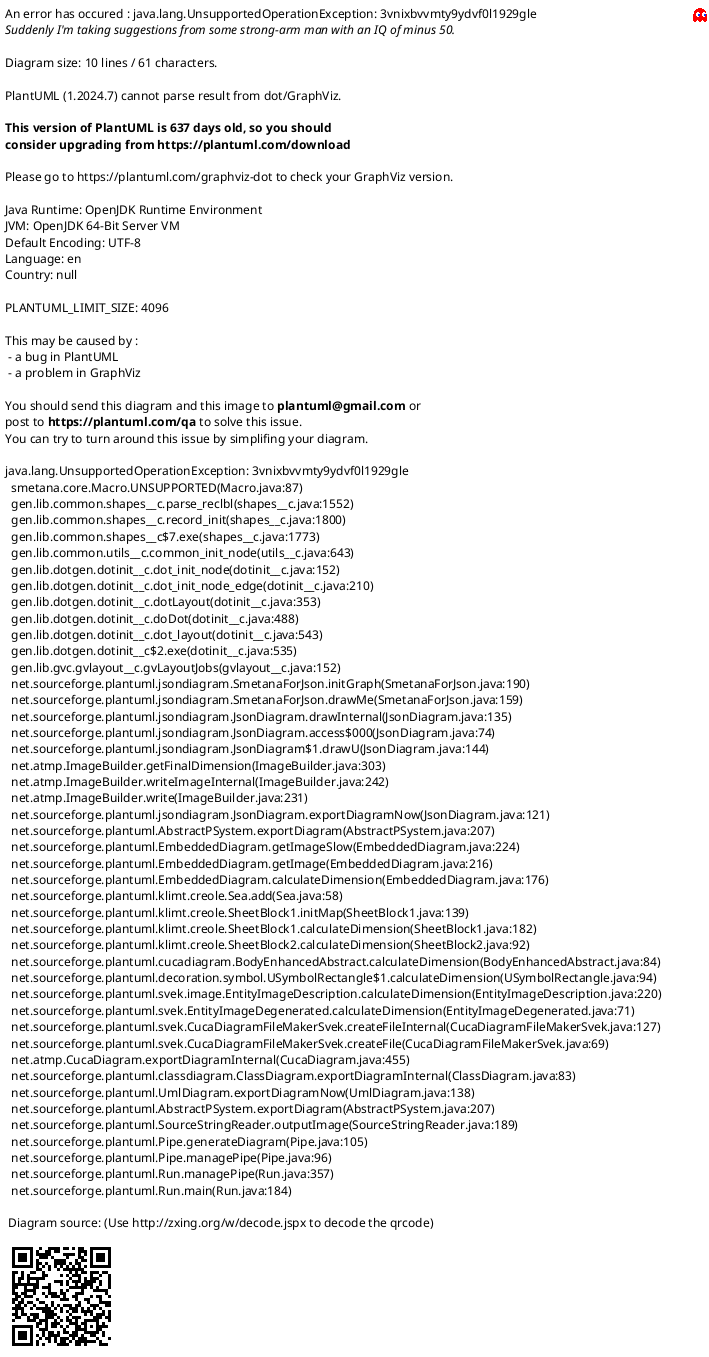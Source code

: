 @startuml

!$data = %load_json("sql_perspective.json")

rectangle SQL #blue as "
{{json
$data
}}
"

@enduml